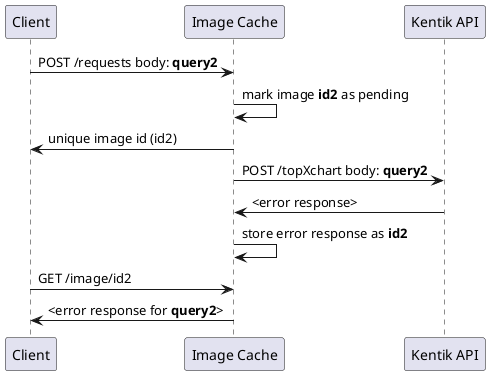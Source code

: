 @startuml
participant Client order 10
participant "Image Cache" as Cache order 20
participant "Kentik API" as Kentik order 30
Client -> Cache: POST /requests body: **query2**
Cache -> Cache: mark image **id2** as pending
Cache -> Client: unique image id (id2)
Cache -> Kentik: POST /topXchart body: **query2**
Kentik -> Cache: <error response>
Cache -> Cache: store error response as **id2**
Client -> Cache: GET /image/id2
Cache -> Client: <error response for **query2**>
@enduml